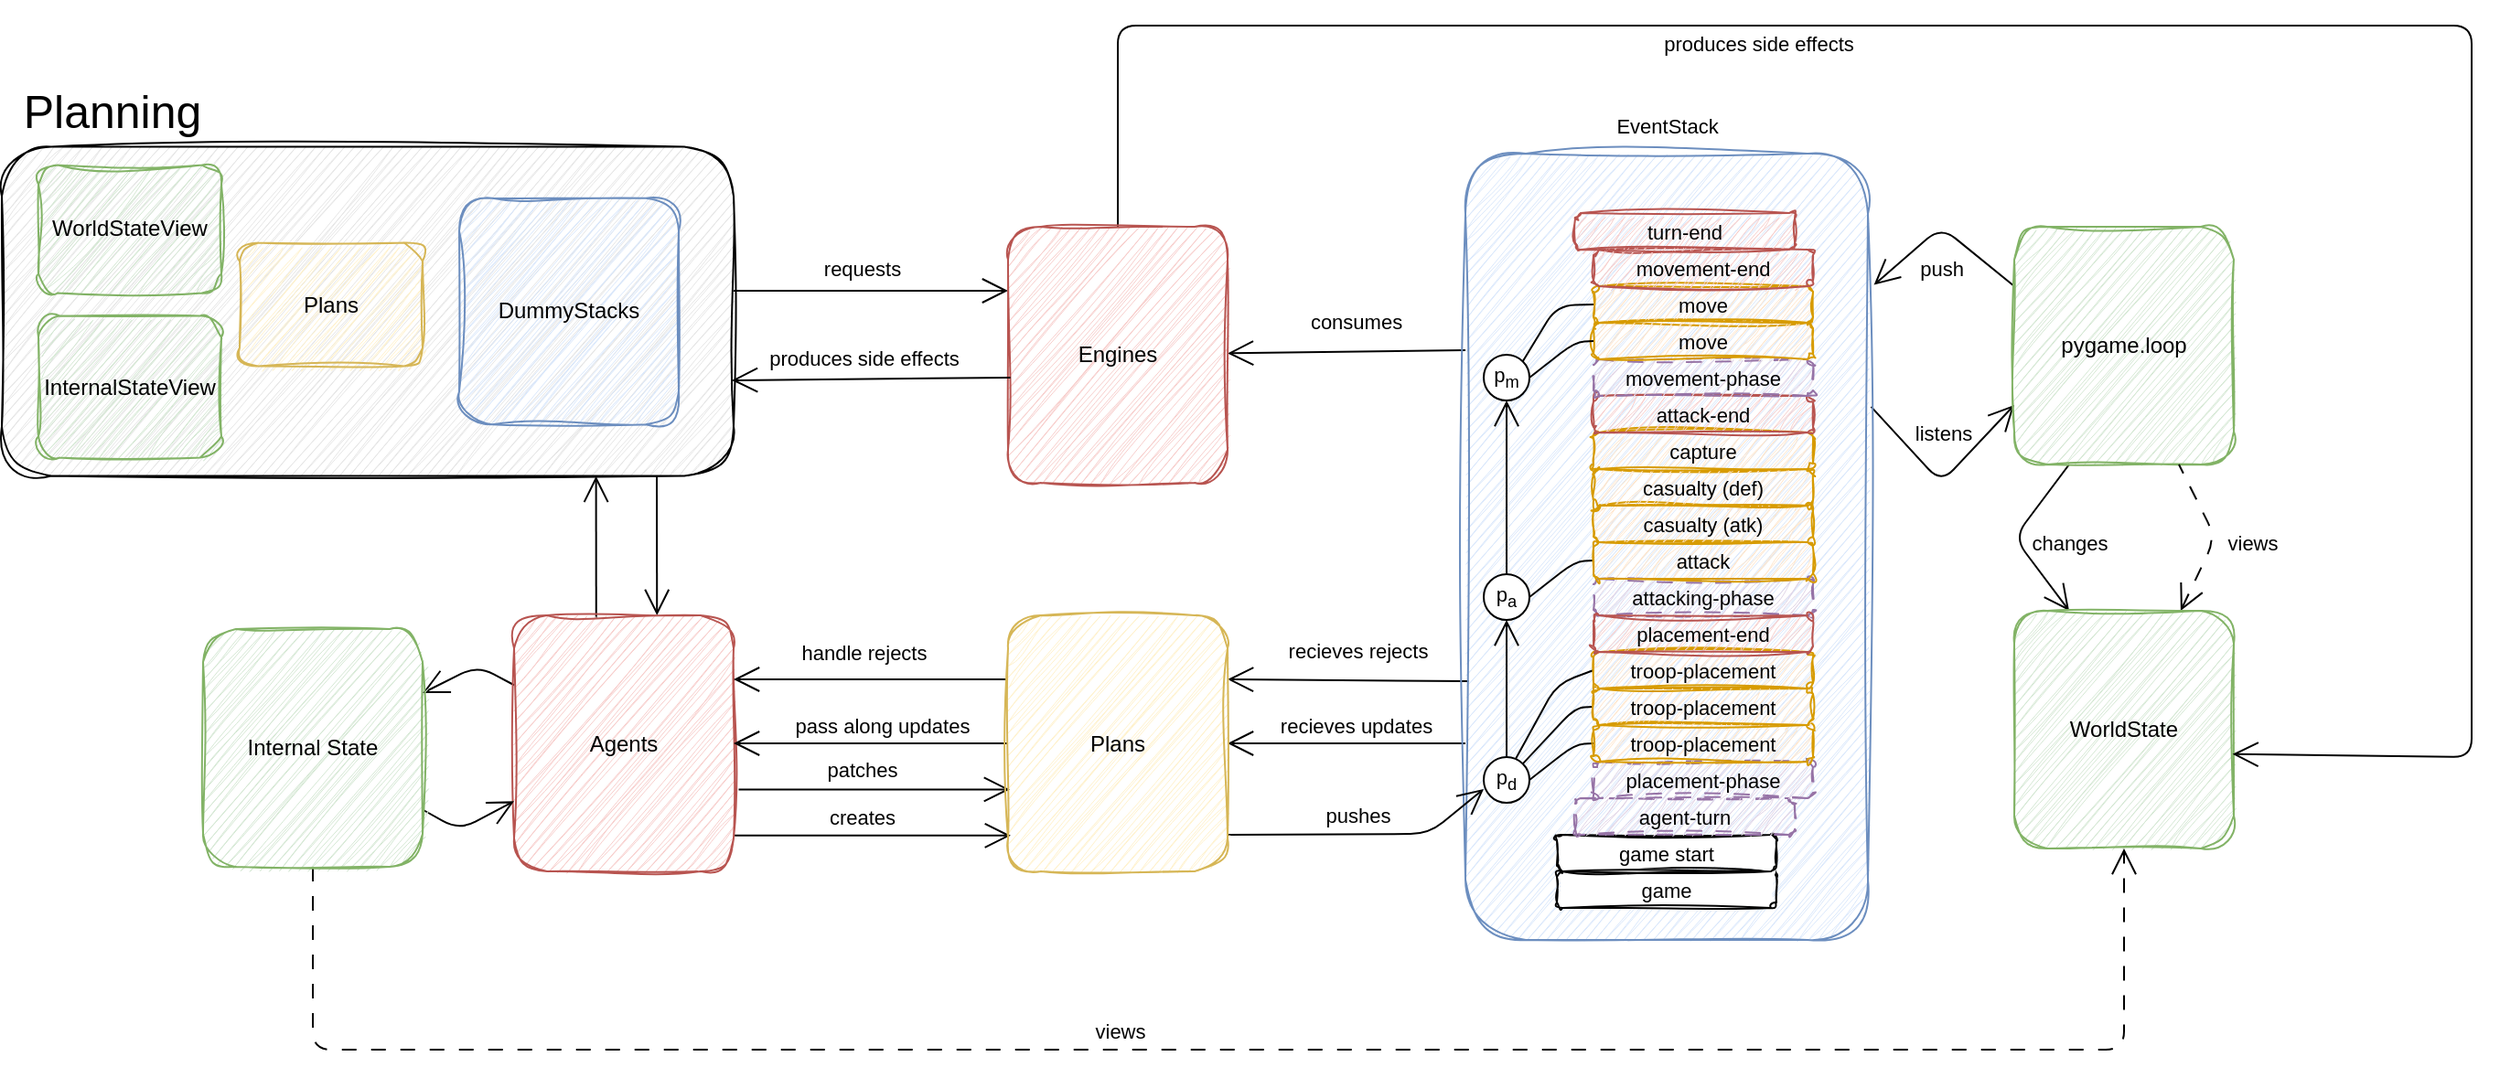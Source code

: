 <mxfile>
    <diagram id="Xj-31u40it1VnwJVtQ1H" name="Page-1">
        <mxGraphModel dx="1127" dy="229" grid="1" gridSize="10" guides="1" tooltips="1" connect="1" arrows="1" fold="1" page="1" pageScale="1" pageWidth="850" pageHeight="1100" background="#ffffff" math="0" shadow="0">
            <root>
                <mxCell id="0"/>
                <mxCell id="1" parent="0"/>
                <mxCell id="88" style="edgeStyle=none;shape=connector;rounded=1;html=1;entryX=0;entryY=0.25;entryDx=0;entryDy=0;strokeColor=default;align=center;verticalAlign=middle;fontFamily=Helvetica;fontSize=11;fontColor=default;labelBackgroundColor=default;startSize=12;endArrow=open;endFill=0;endSize=12;" edge="1" parent="1" target="5">
                    <mxGeometry relative="1" as="geometry">
                        <mxPoint x="-430" y="235" as="sourcePoint"/>
                    </mxGeometry>
                </mxCell>
                <mxCell id="92" value="requests" style="edgeLabel;html=1;align=center;verticalAlign=middle;resizable=0;points=[];rounded=1;fontFamily=Helvetica;fontSize=11;fontColor=default;labelBackgroundColor=none;" vertex="1" connectable="0" parent="88">
                    <mxGeometry x="-0.19" relative="1" as="geometry">
                        <mxPoint x="9" y="-12" as="offset"/>
                    </mxGeometry>
                </mxCell>
                <mxCell id="91" style="edgeStyle=none;shape=connector;rounded=1;html=1;strokeColor=default;align=center;verticalAlign=middle;fontFamily=Helvetica;fontSize=11;fontColor=default;labelBackgroundColor=default;startSize=12;endArrow=open;endFill=0;endSize=12;exitX=0.895;exitY=1.023;exitDx=0;exitDy=0;exitPerimeter=0;entryX=0.651;entryY=0.031;entryDx=0;entryDy=0;entryPerimeter=0;" edge="1" parent="1">
                    <mxGeometry relative="1" as="geometry">
                        <mxPoint x="-472" y="336.05" as="sourcePoint"/>
                        <mxPoint x="-471.88" y="412.5" as="targetPoint"/>
                    </mxGeometry>
                </mxCell>
                <mxCell id="82" value="" style="rounded=1;whiteSpace=wrap;html=1;fillColor=#E6E6E6;strokeColor=default;sketch=1;curveFitting=1;jiggle=2;" vertex="1" parent="1">
                    <mxGeometry x="-830" y="156.25" width="400" height="180" as="geometry"/>
                </mxCell>
                <mxCell id="10" style="edgeStyle=none;shape=connector;rounded=1;html=1;strokeColor=default;align=center;verticalAlign=middle;fontFamily=Helvetica;fontSize=11;fontColor=default;labelBackgroundColor=default;startSize=12;endArrow=open;endFill=0;endSize=12;exitX=1.008;exitY=0.322;exitDx=0;exitDy=0;exitPerimeter=0;entryX=0;entryY=0.75;entryDx=0;entryDy=0;" edge="1" parent="1" source="2" target="3">
                    <mxGeometry relative="1" as="geometry">
                        <Array as="points">
                            <mxPoint x="230" y="340"/>
                        </Array>
                    </mxGeometry>
                </mxCell>
                <mxCell id="39" value="listens" style="edgeLabel;html=1;align=center;verticalAlign=middle;resizable=0;points=[];fontFamily=Helvetica;fontSize=11;fontColor=default;labelBackgroundColor=none;rounded=1;" vertex="1" connectable="0" parent="10">
                    <mxGeometry x="0.315" y="2" relative="1" as="geometry">
                        <mxPoint x="-11" y="-12" as="offset"/>
                    </mxGeometry>
                </mxCell>
                <mxCell id="27" style="edgeStyle=none;shape=connector;rounded=1;html=1;strokeColor=default;align=center;verticalAlign=middle;fontFamily=Helvetica;fontSize=11;fontColor=default;labelBackgroundColor=default;startSize=12;endArrow=open;endFill=0;endSize=12;exitX=0.008;exitY=0.671;exitDx=0;exitDy=0;exitPerimeter=0;entryX=1;entryY=0.25;entryDx=0;entryDy=0;" edge="1" parent="1" source="2" target="7">
                    <mxGeometry relative="1" as="geometry"/>
                </mxCell>
                <mxCell id="35" value="recieves rejects" style="edgeLabel;html=1;align=center;verticalAlign=middle;resizable=0;points=[];fontFamily=Helvetica;fontSize=11;fontColor=default;labelBackgroundColor=none;rounded=1;" vertex="1" connectable="0" parent="27">
                    <mxGeometry x="-0.329" y="-2" relative="1" as="geometry">
                        <mxPoint x="-17" y="-14" as="offset"/>
                    </mxGeometry>
                </mxCell>
                <mxCell id="43" style="edgeStyle=none;shape=connector;rounded=1;html=1;strokeColor=default;align=center;verticalAlign=middle;fontFamily=Helvetica;fontSize=11;fontColor=default;labelBackgroundColor=default;startSize=12;endArrow=open;endFill=0;endSize=12;exitX=0;exitY=0.25;exitDx=0;exitDy=0;" edge="1" parent="1" source="2" target="5">
                    <mxGeometry relative="1" as="geometry"/>
                </mxCell>
                <mxCell id="44" value="consumes" style="edgeLabel;html=1;align=center;verticalAlign=middle;resizable=0;points=[];fontFamily=Helvetica;fontSize=11;fontColor=default;labelBackgroundColor=none;rounded=1;" vertex="1" connectable="0" parent="43">
                    <mxGeometry x="-0.321" y="2" relative="1" as="geometry">
                        <mxPoint x="-16" y="-18" as="offset"/>
                    </mxGeometry>
                </mxCell>
                <mxCell id="72" style="edgeStyle=none;shape=connector;rounded=1;html=1;strokeColor=default;align=center;verticalAlign=middle;fontFamily=Helvetica;fontSize=11;fontColor=default;labelBackgroundColor=default;startSize=12;endArrow=open;endFill=0;endSize=12;exitX=0;exitY=0.75;exitDx=0;exitDy=0;" edge="1" parent="1" source="2" target="7">
                    <mxGeometry relative="1" as="geometry"/>
                </mxCell>
                <mxCell id="73" value="recieves updates" style="edgeLabel;html=1;align=center;verticalAlign=middle;resizable=0;points=[];fontFamily=Helvetica;fontSize=11;fontColor=default;labelBackgroundColor=none;rounded=1;" vertex="1" connectable="0" parent="72">
                    <mxGeometry x="-0.355" y="-1" relative="1" as="geometry">
                        <mxPoint x="-18" y="-9" as="offset"/>
                    </mxGeometry>
                </mxCell>
                <mxCell id="2" value="" style="rounded=1;whiteSpace=wrap;html=1;fillColor=#dae8fc;strokeColor=#6c8ebf;sketch=1;curveFitting=1;jiggle=2;" vertex="1" parent="1">
                    <mxGeometry x="-30" y="160" width="220" height="430" as="geometry"/>
                </mxCell>
                <mxCell id="8" style="edgeStyle=none;html=1;entryX=1.015;entryY=0.167;entryDx=0;entryDy=0;entryPerimeter=0;exitX=0;exitY=0.25;exitDx=0;exitDy=0;endArrow=open;endFill=0;endSize=12;startSize=12;rounded=1;" edge="1" parent="1" source="3" target="2">
                    <mxGeometry relative="1" as="geometry">
                        <Array as="points">
                            <mxPoint x="230" y="200"/>
                        </Array>
                    </mxGeometry>
                </mxCell>
                <mxCell id="38" value="push" style="edgeLabel;html=1;align=center;verticalAlign=middle;resizable=0;points=[];fontFamily=Helvetica;fontSize=11;fontColor=default;labelBackgroundColor=none;rounded=1;" vertex="1" connectable="0" parent="8">
                    <mxGeometry x="-0.18" relative="1" as="geometry">
                        <mxPoint x="-8" y="16" as="offset"/>
                    </mxGeometry>
                </mxCell>
                <mxCell id="11" style="edgeStyle=none;shape=connector;rounded=1;html=1;strokeColor=default;align=center;verticalAlign=middle;fontFamily=Helvetica;fontSize=11;fontColor=default;labelBackgroundColor=default;startSize=12;endArrow=open;endFill=0;endSize=12;exitX=0.25;exitY=1;exitDx=0;exitDy=0;entryX=0.25;entryY=0;entryDx=0;entryDy=0;" edge="1" parent="1" source="3" target="4">
                    <mxGeometry relative="1" as="geometry">
                        <Array as="points">
                            <mxPoint x="270" y="370"/>
                        </Array>
                    </mxGeometry>
                </mxCell>
                <mxCell id="40" value="changes" style="edgeLabel;html=1;align=center;verticalAlign=middle;resizable=0;points=[];fontFamily=Helvetica;fontSize=11;fontColor=default;labelBackgroundColor=none;rounded=1;" vertex="1" connectable="0" parent="11">
                    <mxGeometry x="0.325" y="-1" relative="1" as="geometry">
                        <mxPoint x="21" y="-11" as="offset"/>
                    </mxGeometry>
                </mxCell>
                <mxCell id="3" value="pygame.loop" style="rounded=1;whiteSpace=wrap;html=1;fillColor=#d5e8d4;strokeColor=#82b366;sketch=1;curveFitting=1;jiggle=2;" vertex="1" parent="1">
                    <mxGeometry x="270" y="200" width="120" height="130" as="geometry"/>
                </mxCell>
                <mxCell id="13" style="edgeStyle=none;shape=connector;rounded=1;html=1;strokeColor=default;align=center;verticalAlign=middle;fontFamily=Helvetica;fontSize=11;fontColor=default;labelBackgroundColor=default;startSize=12;endArrow=none;endFill=0;endSize=12;entryX=0.75;entryY=1;entryDx=0;entryDy=0;dashed=1;dashPattern=8 8;startArrow=open;startFill=0;" edge="1" parent="1" source="4" target="3">
                    <mxGeometry relative="1" as="geometry">
                        <Array as="points">
                            <mxPoint x="380" y="370"/>
                        </Array>
                    </mxGeometry>
                </mxCell>
                <mxCell id="42" value="views" style="edgeLabel;html=1;align=center;verticalAlign=middle;resizable=0;points=[];fontFamily=Helvetica;fontSize=11;fontColor=default;labelBackgroundColor=none;rounded=1;" vertex="1" connectable="0" parent="13">
                    <mxGeometry x="-0.23" y="-1" relative="1" as="geometry">
                        <mxPoint x="23" y="-7" as="offset"/>
                    </mxGeometry>
                </mxCell>
                <mxCell id="4" value="WorldState" style="rounded=1;whiteSpace=wrap;html=1;fillColor=#d5e8d4;strokeColor=#82b366;sketch=1;curveFitting=1;jiggle=2;" vertex="1" parent="1">
                    <mxGeometry x="270" y="410" width="120" height="130" as="geometry"/>
                </mxCell>
                <mxCell id="45" style="edgeStyle=none;shape=connector;rounded=1;html=1;strokeColor=default;align=center;verticalAlign=middle;fontFamily=Helvetica;fontSize=11;fontColor=default;labelBackgroundColor=default;startSize=12;endArrow=open;endFill=0;endSize=12;entryX=0.994;entryY=0.603;entryDx=0;entryDy=0;entryPerimeter=0;" edge="1" parent="1" source="5" target="4">
                    <mxGeometry relative="1" as="geometry">
                        <Array as="points">
                            <mxPoint x="-220" y="90"/>
                            <mxPoint x="520" y="90"/>
                            <mxPoint x="520" y="490"/>
                        </Array>
                    </mxGeometry>
                </mxCell>
                <mxCell id="46" value="produces side effects" style="edgeLabel;html=1;align=center;verticalAlign=middle;resizable=0;points=[];fontFamily=Helvetica;fontSize=11;fontColor=default;labelBackgroundColor=none;rounded=1;" vertex="1" connectable="0" parent="45">
                    <mxGeometry x="-0.196" y="1" relative="1" as="geometry">
                        <mxPoint x="-95" y="11" as="offset"/>
                    </mxGeometry>
                </mxCell>
                <mxCell id="5" value="Engines" style="rounded=1;whiteSpace=wrap;html=1;fillColor=#f8cecc;strokeColor=#b85450;sketch=1;curveFitting=1;jiggle=2;" vertex="1" parent="1">
                    <mxGeometry x="-280" y="200" width="120" height="140" as="geometry"/>
                </mxCell>
                <mxCell id="18" style="edgeStyle=none;shape=connector;rounded=1;html=1;entryX=0.5;entryY=1;entryDx=0;entryDy=0;strokeColor=default;align=center;verticalAlign=middle;fontFamily=Helvetica;fontSize=11;fontColor=default;labelBackgroundColor=default;startSize=12;endArrow=open;endFill=0;endSize=12;exitX=0.5;exitY=1;exitDx=0;exitDy=0;dashed=1;dashPattern=8 8;" edge="1" parent="1" source="78" target="4">
                    <mxGeometry relative="1" as="geometry">
                        <Array as="points">
                            <mxPoint x="-660" y="650"/>
                            <mxPoint x="330" y="650"/>
                        </Array>
                    </mxGeometry>
                </mxCell>
                <mxCell id="37" value="views" style="edgeLabel;html=1;align=center;verticalAlign=middle;resizable=0;points=[];fontFamily=Helvetica;fontSize=11;fontColor=default;labelBackgroundColor=default;rounded=1;" vertex="1" connectable="0" parent="18">
                    <mxGeometry x="-0.086" y="3" relative="1" as="geometry">
                        <mxPoint x="-8" y="-7" as="offset"/>
                    </mxGeometry>
                </mxCell>
                <mxCell id="25" style="edgeStyle=none;shape=connector;rounded=1;html=1;strokeColor=default;align=center;verticalAlign=middle;fontFamily=Helvetica;fontSize=11;fontColor=default;labelBackgroundColor=default;startSize=12;endArrow=open;endFill=0;endSize=12;exitX=1.004;exitY=0.86;exitDx=0;exitDy=0;exitPerimeter=0;entryX=0.012;entryY=0.86;entryDx=0;entryDy=0;entryPerimeter=0;" edge="1" parent="1" source="6" target="7">
                    <mxGeometry relative="1" as="geometry"/>
                </mxCell>
                <mxCell id="33" value="creates" style="edgeLabel;html=1;align=center;verticalAlign=middle;resizable=0;points=[];fontFamily=Helvetica;fontSize=11;fontColor=default;labelBackgroundColor=none;rounded=1;" vertex="1" connectable="0" parent="25">
                    <mxGeometry x="0.128" y="1" relative="1" as="geometry">
                        <mxPoint x="-16" y="-9" as="offset"/>
                    </mxGeometry>
                </mxCell>
                <mxCell id="76" style="edgeStyle=none;shape=connector;rounded=1;html=1;strokeColor=default;align=center;verticalAlign=middle;fontFamily=Helvetica;fontSize=11;fontColor=default;labelBackgroundColor=default;startSize=12;endArrow=open;endFill=0;endSize=12;exitX=1.023;exitY=0.68;exitDx=0;exitDy=0;exitPerimeter=0;entryX=0.008;entryY=0.68;entryDx=0;entryDy=0;entryPerimeter=0;" edge="1" parent="1" source="6" target="7">
                    <mxGeometry relative="1" as="geometry"/>
                </mxCell>
                <mxCell id="77" value="patches" style="edgeLabel;html=1;align=center;verticalAlign=middle;resizable=0;points=[];fontFamily=Helvetica;fontSize=11;fontColor=default;labelBackgroundColor=none;rounded=1;" vertex="1" connectable="0" parent="76">
                    <mxGeometry x="0.294" relative="1" as="geometry">
                        <mxPoint x="-29" y="-11" as="offset"/>
                    </mxGeometry>
                </mxCell>
                <mxCell id="79" style="edgeStyle=none;shape=connector;rounded=1;html=1;strokeColor=default;align=center;verticalAlign=middle;fontFamily=Helvetica;fontSize=11;fontColor=default;labelBackgroundColor=default;startSize=12;endArrow=open;endFill=0;endSize=12;" edge="1" parent="1" source="6" target="78">
                    <mxGeometry relative="1" as="geometry">
                        <Array as="points">
                            <mxPoint x="-570" y="440"/>
                        </Array>
                    </mxGeometry>
                </mxCell>
                <mxCell id="87" style="edgeStyle=none;shape=connector;rounded=1;html=1;entryX=0.812;entryY=1.001;entryDx=0;entryDy=0;strokeColor=default;align=center;verticalAlign=middle;fontFamily=Helvetica;fontSize=11;fontColor=default;labelBackgroundColor=default;startSize=12;endArrow=open;endFill=0;endSize=12;exitX=0.374;exitY=0.01;exitDx=0;exitDy=0;exitPerimeter=0;entryPerimeter=0;" edge="1" parent="1" source="6" target="82">
                    <mxGeometry relative="1" as="geometry"/>
                </mxCell>
                <mxCell id="6" value="Agents" style="rounded=1;whiteSpace=wrap;html=1;fillColor=#f8cecc;strokeColor=#b85450;sketch=1;curveFitting=1;jiggle=2;" vertex="1" parent="1">
                    <mxGeometry x="-550" y="412.5" width="120" height="140" as="geometry"/>
                </mxCell>
                <mxCell id="28" style="edgeStyle=none;shape=connector;rounded=1;html=1;strokeColor=default;align=center;verticalAlign=middle;fontFamily=Helvetica;fontSize=11;fontColor=default;labelBackgroundColor=default;startSize=12;endArrow=open;endFill=0;endSize=12;entryX=1;entryY=0.25;entryDx=0;entryDy=0;exitX=0;exitY=0.25;exitDx=0;exitDy=0;" edge="1" parent="1" source="7" target="6">
                    <mxGeometry relative="1" as="geometry"/>
                </mxCell>
                <mxCell id="36" value="handle rejects" style="edgeLabel;html=1;align=center;verticalAlign=middle;resizable=0;points=[];fontFamily=Helvetica;fontSize=11;fontColor=default;labelBackgroundColor=none;rounded=1;" vertex="1" connectable="0" parent="28">
                    <mxGeometry x="-0.341" relative="1" as="geometry">
                        <mxPoint x="-30" y="-15" as="offset"/>
                    </mxGeometry>
                </mxCell>
                <mxCell id="63" style="edgeStyle=none;shape=connector;rounded=1;html=1;strokeColor=default;align=center;verticalAlign=middle;fontFamily=Helvetica;fontSize=11;fontColor=default;labelBackgroundColor=default;startSize=12;endArrow=open;endFill=0;endSize=12;exitX=0.996;exitY=0.857;exitDx=0;exitDy=0;exitPerimeter=0;" edge="1" parent="1" source="7">
                    <mxGeometry relative="1" as="geometry">
                        <mxPoint x="-161.15" y="532.5" as="sourcePoint"/>
                        <mxPoint x="-20.002" y="507.479" as="targetPoint"/>
                        <Array as="points">
                            <mxPoint x="-50" y="532"/>
                        </Array>
                    </mxGeometry>
                </mxCell>
                <mxCell id="64" value="pushes" style="edgeLabel;html=1;align=center;verticalAlign=middle;resizable=0;points=[];fontFamily=Helvetica;fontSize=11;fontColor=default;labelBackgroundColor=none;rounded=1;" vertex="1" connectable="0" parent="63">
                    <mxGeometry x="-0.221" relative="1" as="geometry">
                        <mxPoint x="13" y="-10" as="offset"/>
                    </mxGeometry>
                </mxCell>
                <mxCell id="74" style="edgeStyle=none;shape=connector;rounded=1;html=1;strokeColor=default;align=center;verticalAlign=middle;fontFamily=Helvetica;fontSize=11;fontColor=default;labelBackgroundColor=default;startSize=12;endArrow=open;endFill=0;endSize=12;" edge="1" parent="1" source="7" target="6">
                    <mxGeometry relative="1" as="geometry"/>
                </mxCell>
                <mxCell id="75" value="pass along updates" style="edgeLabel;html=1;align=center;verticalAlign=middle;resizable=0;points=[];fontFamily=Helvetica;fontSize=11;fontColor=default;labelBackgroundColor=none;rounded=1;" vertex="1" connectable="0" parent="74">
                    <mxGeometry x="-0.406" y="-1" relative="1" as="geometry">
                        <mxPoint x="-25" y="-9" as="offset"/>
                    </mxGeometry>
                </mxCell>
                <mxCell id="7" value="Plans" style="rounded=1;whiteSpace=wrap;html=1;fillColor=#fff2cc;strokeColor=#d6b656;sketch=1;curveFitting=1;jiggle=2;" vertex="1" parent="1">
                    <mxGeometry x="-280" y="412.5" width="120" height="140" as="geometry"/>
                </mxCell>
                <mxCell id="14" value="EventStack" style="text;html=1;align=center;verticalAlign=middle;resizable=0;points=[];autosize=1;strokeColor=none;fillColor=none;fontFamily=Helvetica;fontSize=11;fontColor=default;labelBackgroundColor=none;rounded=1;" vertex="1" parent="1">
                    <mxGeometry x="40" y="130" width="80" height="30" as="geometry"/>
                </mxCell>
                <mxCell id="15" value="game" style="rounded=1;whiteSpace=wrap;html=1;fontFamily=Helvetica;fontSize=11;fontColor=default;labelBackgroundColor=default;sketch=1;curveFitting=1;jiggle=2;fillStyle=auto;" vertex="1" parent="1">
                    <mxGeometry x="20" y="552.5" width="120" height="20" as="geometry"/>
                </mxCell>
                <mxCell id="16" value="game start" style="rounded=1;whiteSpace=wrap;html=1;fontFamily=Helvetica;fontSize=11;fontColor=default;labelBackgroundColor=default;sketch=1;curveFitting=1;jiggle=2;fillStyle=auto;" vertex="1" parent="1">
                    <mxGeometry x="20" y="532.5" width="120" height="20" as="geometry"/>
                </mxCell>
                <mxCell id="17" value="agent-turn" style="rounded=1;whiteSpace=wrap;html=1;fontFamily=Helvetica;fontSize=11;labelBackgroundColor=none;dashed=1;dashPattern=8 8;fillColor=#e1d5e7;strokeColor=#9673a6;sketch=1;curveFitting=1;jiggle=2;" vertex="1" parent="1">
                    <mxGeometry x="30" y="512.5" width="120" height="20" as="geometry"/>
                </mxCell>
                <mxCell id="19" value="placement-phase" style="rounded=1;whiteSpace=wrap;html=1;fontFamily=Helvetica;fontSize=11;labelBackgroundColor=none;dashed=1;dashPattern=8 8;fillColor=#e1d5e7;strokeColor=#9673a6;sketch=1;curveFitting=1;jiggle=2;" vertex="1" parent="1">
                    <mxGeometry x="40" y="492.5" width="120" height="20" as="geometry"/>
                </mxCell>
                <mxCell id="30" style="edgeStyle=none;shape=connector;rounded=1;html=1;strokeColor=default;align=center;verticalAlign=middle;fontFamily=Helvetica;fontSize=11;fontColor=default;labelBackgroundColor=default;startSize=12;endArrow=none;endFill=0;endSize=12;entryX=1;entryY=0.5;entryDx=0;entryDy=0;exitX=0;exitY=0.5;exitDx=0;exitDy=0;" edge="1" parent="1" source="20" target="54">
                    <mxGeometry relative="1" as="geometry">
                        <mxPoint x="11" y="483" as="targetPoint"/>
                        <Array as="points">
                            <mxPoint x="30" y="483"/>
                        </Array>
                    </mxGeometry>
                </mxCell>
                <mxCell id="20" value="troop-placement" style="rounded=1;whiteSpace=wrap;html=1;fontFamily=Helvetica;fontSize=11;labelBackgroundColor=none;fillColor=#ffe6cc;strokeColor=#d79b00;sketch=1;curveFitting=1;jiggle=2;" vertex="1" parent="1">
                    <mxGeometry x="40" y="472.5" width="120" height="20" as="geometry"/>
                </mxCell>
                <mxCell id="31" style="edgeStyle=none;shape=connector;rounded=1;html=1;strokeColor=default;align=center;verticalAlign=middle;fontFamily=Helvetica;fontSize=11;fontColor=default;labelBackgroundColor=default;startSize=12;endArrow=none;endFill=0;endSize=12;exitX=0;exitY=0.5;exitDx=0;exitDy=0;entryX=1;entryY=0;entryDx=0;entryDy=0;" edge="1" parent="1" source="22" target="54">
                    <mxGeometry relative="1" as="geometry">
                        <mxPoint x="8" y="477" as="targetPoint"/>
                        <Array as="points">
                            <mxPoint x="30" y="463"/>
                        </Array>
                    </mxGeometry>
                </mxCell>
                <mxCell id="22" value="troop-placement" style="rounded=1;whiteSpace=wrap;html=1;fontFamily=Helvetica;fontSize=11;labelBackgroundColor=none;fillColor=#ffe6cc;strokeColor=#d79b00;sketch=1;curveFitting=1;jiggle=2;" vertex="1" parent="1">
                    <mxGeometry x="40" y="452.5" width="120" height="20" as="geometry"/>
                </mxCell>
                <mxCell id="32" style="edgeStyle=none;shape=connector;rounded=1;html=1;strokeColor=default;align=center;verticalAlign=middle;fontFamily=Helvetica;fontSize=11;fontColor=default;labelBackgroundColor=default;startSize=12;endArrow=none;endFill=0;endSize=12;exitX=0;exitY=0.5;exitDx=0;exitDy=0;entryX=0.671;entryY=0.091;entryDx=0;entryDy=0;entryPerimeter=0;" edge="1" parent="1" source="23" target="54">
                    <mxGeometry relative="1" as="geometry">
                        <mxPoint x="1" y="473" as="targetPoint"/>
                        <Array as="points">
                            <mxPoint x="20" y="450"/>
                        </Array>
                    </mxGeometry>
                </mxCell>
                <mxCell id="23" value="troop-placement" style="rounded=1;whiteSpace=wrap;html=1;fontFamily=Helvetica;fontSize=11;labelBackgroundColor=none;fillColor=#ffe6cc;strokeColor=#d79b00;sketch=1;curveFitting=1;jiggle=2;" vertex="1" parent="1">
                    <mxGeometry x="40" y="432.5" width="120" height="20" as="geometry"/>
                </mxCell>
                <mxCell id="24" value="attacking-phase" style="rounded=1;whiteSpace=wrap;html=1;fontFamily=Helvetica;fontSize=11;labelBackgroundColor=none;dashed=1;dashPattern=8 8;fillColor=#e1d5e7;strokeColor=#9673a6;sketch=1;curveFitting=1;jiggle=2;" vertex="1" parent="1">
                    <mxGeometry x="40" y="392.5" width="120" height="20" as="geometry"/>
                </mxCell>
                <mxCell id="59" style="edgeStyle=none;shape=connector;rounded=1;html=1;entryX=1;entryY=0.5;entryDx=0;entryDy=0;strokeColor=default;align=center;verticalAlign=middle;fontFamily=Helvetica;fontSize=11;fontColor=default;labelBackgroundColor=default;startSize=12;endArrow=none;endFill=0;endSize=12;exitX=0;exitY=0.5;exitDx=0;exitDy=0;" edge="1" parent="1" source="47" target="55">
                    <mxGeometry relative="1" as="geometry">
                        <Array as="points">
                            <mxPoint x="30" y="383"/>
                        </Array>
                    </mxGeometry>
                </mxCell>
                <mxCell id="47" value="attack" style="rounded=1;whiteSpace=wrap;html=1;fontFamily=Helvetica;fontSize=11;labelBackgroundColor=none;fillColor=#ffe6cc;strokeColor=#d79b00;sketch=1;curveFitting=1;jiggle=2;" vertex="1" parent="1">
                    <mxGeometry x="40" y="372.5" width="120" height="20" as="geometry"/>
                </mxCell>
                <mxCell id="48" value="casualty (atk)" style="rounded=1;whiteSpace=wrap;html=1;fontFamily=Helvetica;fontSize=11;labelBackgroundColor=none;fillColor=#ffe6cc;strokeColor=#d79b00;sketch=1;curveFitting=1;jiggle=2;" vertex="1" parent="1">
                    <mxGeometry x="40" y="352.5" width="120" height="20" as="geometry"/>
                </mxCell>
                <mxCell id="49" value="casualty (def)" style="rounded=1;whiteSpace=wrap;html=1;fontFamily=Helvetica;fontSize=11;labelBackgroundColor=none;fillColor=#ffe6cc;strokeColor=#d79b00;sketch=1;curveFitting=1;jiggle=2;" vertex="1" parent="1">
                    <mxGeometry x="40" y="332.5" width="120" height="20" as="geometry"/>
                </mxCell>
                <mxCell id="50" value="capture" style="rounded=1;whiteSpace=wrap;html=1;fontFamily=Helvetica;fontSize=11;labelBackgroundColor=none;fillColor=#ffe6cc;strokeColor=#d79b00;sketch=1;curveFitting=1;jiggle=2;" vertex="1" parent="1">
                    <mxGeometry x="40" y="312.5" width="120" height="20" as="geometry"/>
                </mxCell>
                <mxCell id="51" value="placement-end" style="rounded=1;whiteSpace=wrap;html=1;fontFamily=Helvetica;fontSize=11;labelBackgroundColor=none;fillColor=#f8cecc;strokeColor=#b85450;sketch=1;curveFitting=1;jiggle=2;" vertex="1" parent="1">
                    <mxGeometry x="40" y="412.5" width="120" height="20" as="geometry"/>
                </mxCell>
                <mxCell id="53" value="attack-end" style="rounded=1;whiteSpace=wrap;html=1;fontFamily=Helvetica;fontSize=11;labelBackgroundColor=none;fillColor=#f8cecc;strokeColor=#b85450;sketch=1;curveFitting=1;jiggle=2;" vertex="1" parent="1">
                    <mxGeometry x="40" y="292.5" width="120" height="20" as="geometry"/>
                </mxCell>
                <mxCell id="56" value="" style="edgeStyle=none;shape=connector;rounded=1;html=1;strokeColor=default;align=center;verticalAlign=middle;fontFamily=Helvetica;fontSize=11;fontColor=default;labelBackgroundColor=default;startSize=12;endArrow=open;endFill=0;endSize=12;" edge="1" parent="1" source="54" target="55">
                    <mxGeometry relative="1" as="geometry"/>
                </mxCell>
                <mxCell id="54" value="p&lt;sub&gt;d&lt;/sub&gt;" style="ellipse;whiteSpace=wrap;html=1;fontFamily=Helvetica;fontSize=11;fontColor=default;labelBackgroundColor=default;rounded=1;" vertex="1" parent="1">
                    <mxGeometry x="-20" y="490" width="25" height="25" as="geometry"/>
                </mxCell>
                <mxCell id="58" value="" style="edgeStyle=none;shape=connector;rounded=1;html=1;strokeColor=default;align=center;verticalAlign=middle;fontFamily=Helvetica;fontSize=11;fontColor=default;labelBackgroundColor=default;startSize=12;endArrow=open;endFill=0;endSize=12;" edge="1" parent="1" source="55" target="57">
                    <mxGeometry relative="1" as="geometry"/>
                </mxCell>
                <mxCell id="55" value="p&lt;sub&gt;a&lt;/sub&gt;" style="ellipse;whiteSpace=wrap;html=1;fontFamily=Helvetica;fontSize=11;fontColor=default;labelBackgroundColor=default;rounded=1;" vertex="1" parent="1">
                    <mxGeometry x="-20" y="390" width="25" height="25" as="geometry"/>
                </mxCell>
                <mxCell id="57" value="p&lt;sub&gt;m&lt;/sub&gt;" style="ellipse;whiteSpace=wrap;html=1;fontFamily=Helvetica;fontSize=11;fontColor=default;labelBackgroundColor=default;rounded=1;" vertex="1" parent="1">
                    <mxGeometry x="-20" y="270" width="25" height="25" as="geometry"/>
                </mxCell>
                <mxCell id="65" value="movement-phase" style="rounded=1;whiteSpace=wrap;html=1;fontFamily=Helvetica;fontSize=11;labelBackgroundColor=none;dashed=1;dashPattern=8 8;fillColor=#e1d5e7;strokeColor=#9673a6;sketch=1;curveFitting=1;jiggle=2;" vertex="1" parent="1">
                    <mxGeometry x="40" y="272.5" width="120" height="20" as="geometry"/>
                </mxCell>
                <mxCell id="66" value="move" style="rounded=1;whiteSpace=wrap;html=1;fontFamily=Helvetica;fontSize=11;labelBackgroundColor=none;fillColor=#ffe6cc;strokeColor=#d79b00;sketch=1;curveFitting=1;jiggle=2;" vertex="1" parent="1">
                    <mxGeometry x="40" y="252.5" width="120" height="20" as="geometry"/>
                </mxCell>
                <mxCell id="71" style="edgeStyle=none;shape=connector;rounded=1;html=1;entryX=1;entryY=0;entryDx=0;entryDy=0;strokeColor=default;align=center;verticalAlign=middle;fontFamily=Helvetica;fontSize=11;fontColor=default;labelBackgroundColor=default;startSize=12;endArrow=none;endFill=0;endSize=12;exitX=0;exitY=0.5;exitDx=0;exitDy=0;" edge="1" parent="1" source="67" target="57">
                    <mxGeometry relative="1" as="geometry">
                        <Array as="points">
                            <mxPoint x="20" y="243"/>
                        </Array>
                    </mxGeometry>
                </mxCell>
                <mxCell id="67" value="move" style="rounded=1;whiteSpace=wrap;html=1;fontFamily=Helvetica;fontSize=11;labelBackgroundColor=none;fillColor=#ffe6cc;strokeColor=#d79b00;sketch=1;curveFitting=1;jiggle=2;" vertex="1" parent="1">
                    <mxGeometry x="40" y="232.5" width="120" height="20" as="geometry"/>
                </mxCell>
                <mxCell id="68" value="movement-end" style="rounded=1;whiteSpace=wrap;html=1;fontFamily=Helvetica;fontSize=11;labelBackgroundColor=none;fillColor=#f8cecc;strokeColor=#b85450;sketch=1;curveFitting=1;jiggle=2;" vertex="1" parent="1">
                    <mxGeometry x="40" y="212.5" width="120" height="20" as="geometry"/>
                </mxCell>
                <mxCell id="69" value="turn-end" style="rounded=1;whiteSpace=wrap;html=1;fontFamily=Helvetica;fontSize=11;labelBackgroundColor=none;fillColor=#f8cecc;strokeColor=#b85450;sketch=1;curveFitting=1;jiggle=2;" vertex="1" parent="1">
                    <mxGeometry x="30" y="192.5" width="120" height="20" as="geometry"/>
                </mxCell>
                <mxCell id="70" style="edgeStyle=none;shape=connector;rounded=1;html=1;entryX=1;entryY=0.5;entryDx=0;entryDy=0;strokeColor=default;align=center;verticalAlign=middle;fontFamily=Helvetica;fontSize=11;fontColor=default;labelBackgroundColor=default;startSize=12;endArrow=none;endFill=0;endSize=12;exitX=0;exitY=0.5;exitDx=0;exitDy=0;" edge="1" parent="1" source="66" target="57">
                    <mxGeometry relative="1" as="geometry">
                        <Array as="points">
                            <mxPoint x="30" y="263"/>
                        </Array>
                    </mxGeometry>
                </mxCell>
                <mxCell id="80" style="edgeStyle=none;shape=connector;rounded=1;html=1;strokeColor=default;align=center;verticalAlign=middle;fontFamily=Helvetica;fontSize=11;fontColor=default;labelBackgroundColor=default;startSize=12;endArrow=open;endFill=0;endSize=12;" edge="1" parent="1" source="78" target="6">
                    <mxGeometry relative="1" as="geometry">
                        <Array as="points">
                            <mxPoint x="-580" y="530"/>
                        </Array>
                    </mxGeometry>
                </mxCell>
                <mxCell id="78" value="Internal State" style="rounded=1;whiteSpace=wrap;html=1;fillColor=#d5e8d4;strokeColor=#82b366;sketch=1;curveFitting=1;jiggle=2;" vertex="1" parent="1">
                    <mxGeometry x="-720" y="420" width="120" height="130" as="geometry"/>
                </mxCell>
                <mxCell id="83" value="Planning" style="text;html=1;align=center;verticalAlign=middle;resizable=0;points=[];autosize=1;strokeColor=none;fillColor=none;fontFamily=Helvetica;fontSize=25;fontColor=default;labelBackgroundColor=none;" vertex="1" parent="1">
                    <mxGeometry x="-830" y="116.25" width="120" height="40" as="geometry"/>
                </mxCell>
                <mxCell id="84" value="WorldStateView" style="rounded=1;whiteSpace=wrap;html=1;fillColor=#d5e8d4;strokeColor=#82b366;sketch=1;curveFitting=1;jiggle=2;" vertex="1" parent="1">
                    <mxGeometry x="-810" y="166.25" width="100" height="70" as="geometry"/>
                </mxCell>
                <mxCell id="85" value="Plans" style="rounded=1;whiteSpace=wrap;html=1;fillColor=#fff2cc;strokeColor=#d6b656;sketch=1;curveFitting=1;jiggle=2;" vertex="1" parent="1">
                    <mxGeometry x="-700" y="208.75" width="100" height="67.5" as="geometry"/>
                </mxCell>
                <mxCell id="86" value="InternalStateView" style="rounded=1;whiteSpace=wrap;html=1;fillColor=#d5e8d4;strokeColor=#82b366;sketch=1;curveFitting=1;jiggle=2;" vertex="1" parent="1">
                    <mxGeometry x="-810" y="248.75" width="100" height="77.5" as="geometry"/>
                </mxCell>
                <mxCell id="89" style="edgeStyle=none;shape=connector;rounded=1;html=1;strokeColor=default;align=center;verticalAlign=middle;fontFamily=Helvetica;fontSize=11;fontColor=default;labelBackgroundColor=default;startSize=12;endArrow=open;endFill=0;endSize=12;exitX=0.011;exitY=0.589;exitDx=0;exitDy=0;exitPerimeter=0;" edge="1" parent="1" source="5">
                    <mxGeometry relative="1" as="geometry">
                        <mxPoint x="-431" y="284" as="targetPoint"/>
                    </mxGeometry>
                </mxCell>
                <mxCell id="93" value="produces side effects" style="edgeLabel;html=1;align=center;verticalAlign=middle;resizable=0;points=[];rounded=1;fontFamily=Helvetica;fontSize=11;fontColor=default;labelBackgroundColor=none;" vertex="1" connectable="0" parent="89">
                    <mxGeometry x="-0.013" relative="1" as="geometry">
                        <mxPoint x="-6" y="-11" as="offset"/>
                    </mxGeometry>
                </mxCell>
                <mxCell id="90" value="DummyStacks" style="rounded=1;whiteSpace=wrap;html=1;fillColor=#dae8fc;strokeColor=#6c8ebf;sketch=1;curveFitting=1;jiggle=2;" vertex="1" parent="1">
                    <mxGeometry x="-580" y="184.38" width="120" height="123.75" as="geometry"/>
                </mxCell>
            </root>
        </mxGraphModel>
    </diagram>
</mxfile>